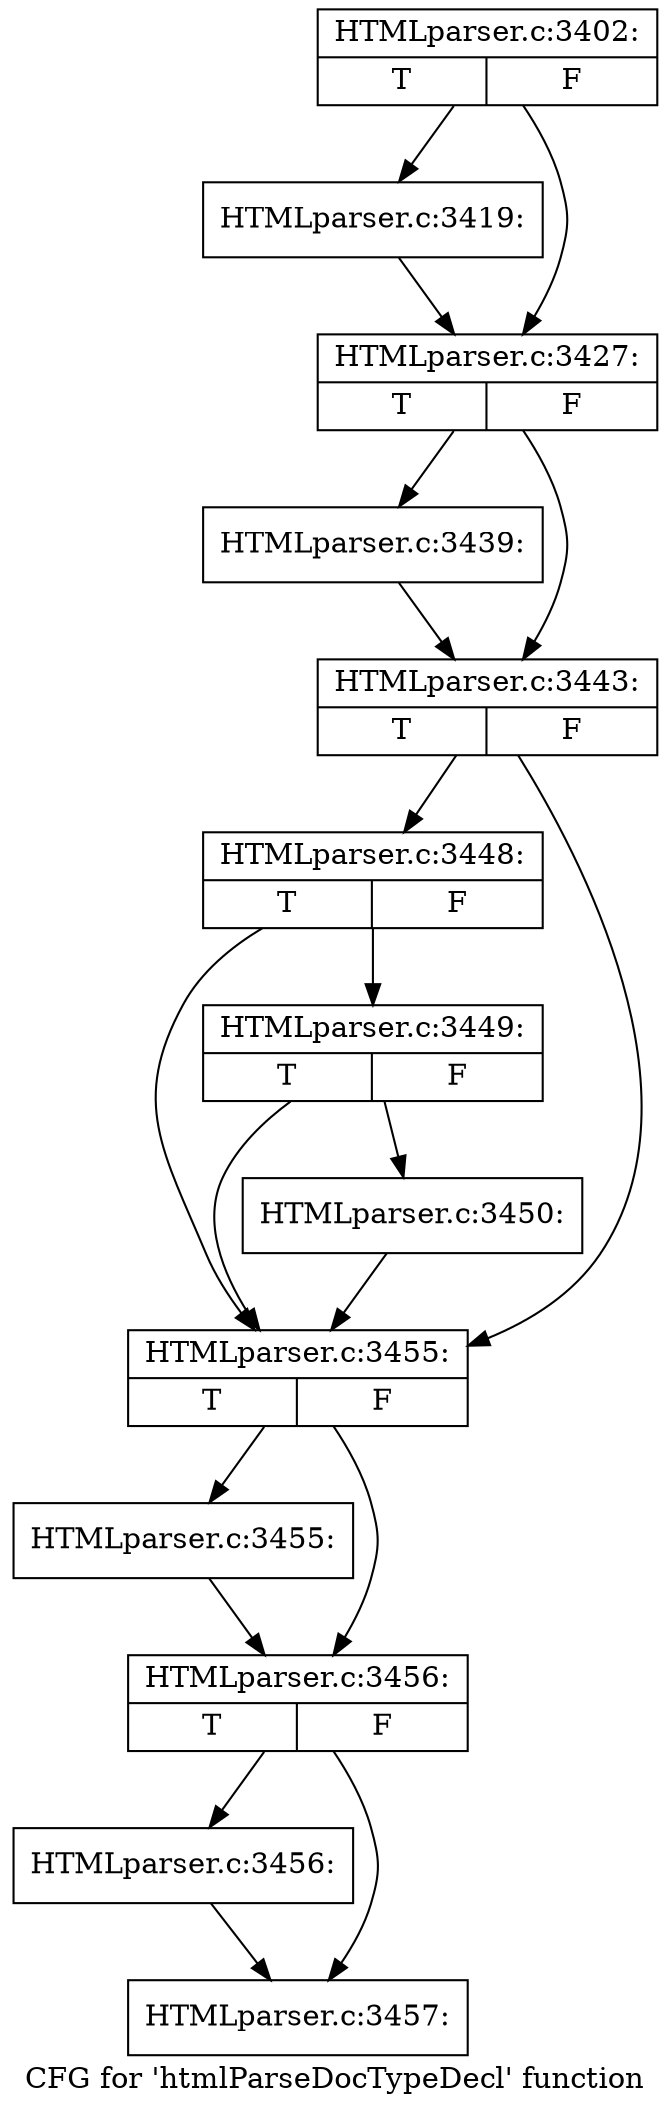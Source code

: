digraph "CFG for 'htmlParseDocTypeDecl' function" {
	label="CFG for 'htmlParseDocTypeDecl' function";

	Node0x47eec90 [shape=record,label="{HTMLparser.c:3402:|{<s0>T|<s1>F}}"];
	Node0x47eec90 -> Node0x48079c0;
	Node0x47eec90 -> Node0x4807a10;
	Node0x48079c0 [shape=record,label="{HTMLparser.c:3419:}"];
	Node0x48079c0 -> Node0x4807a10;
	Node0x4807a10 [shape=record,label="{HTMLparser.c:3427:|{<s0>T|<s1>F}}"];
	Node0x4807a10 -> Node0x467f7f0;
	Node0x4807a10 -> Node0x467fc20;
	Node0x467f7f0 [shape=record,label="{HTMLparser.c:3439:}"];
	Node0x467f7f0 -> Node0x467fc20;
	Node0x467fc20 [shape=record,label="{HTMLparser.c:3443:|{<s0>T|<s1>F}}"];
	Node0x467fc20 -> Node0x46806f0;
	Node0x467fc20 -> Node0x4680620;
	Node0x46806f0 [shape=record,label="{HTMLparser.c:3448:|{<s0>T|<s1>F}}"];
	Node0x46806f0 -> Node0x4680670;
	Node0x46806f0 -> Node0x4680620;
	Node0x4680670 [shape=record,label="{HTMLparser.c:3449:|{<s0>T|<s1>F}}"];
	Node0x4680670 -> Node0x4680620;
	Node0x4680670 -> Node0x46805d0;
	Node0x46805d0 [shape=record,label="{HTMLparser.c:3450:}"];
	Node0x46805d0 -> Node0x4680620;
	Node0x4680620 [shape=record,label="{HTMLparser.c:3455:|{<s0>T|<s1>F}}"];
	Node0x4680620 -> Node0x4681a50;
	Node0x4680620 -> Node0x4681aa0;
	Node0x4681a50 [shape=record,label="{HTMLparser.c:3455:}"];
	Node0x4681a50 -> Node0x4681aa0;
	Node0x4681aa0 [shape=record,label="{HTMLparser.c:3456:|{<s0>T|<s1>F}}"];
	Node0x4681aa0 -> Node0x4681f90;
	Node0x4681aa0 -> Node0x4681fe0;
	Node0x4681f90 [shape=record,label="{HTMLparser.c:3456:}"];
	Node0x4681f90 -> Node0x4681fe0;
	Node0x4681fe0 [shape=record,label="{HTMLparser.c:3457:}"];
}
